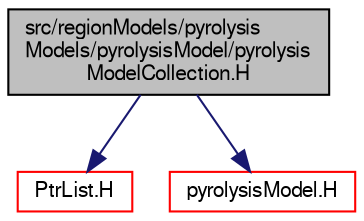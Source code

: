 digraph "src/regionModels/pyrolysisModels/pyrolysisModel/pyrolysisModelCollection.H"
{
  bgcolor="transparent";
  edge [fontname="FreeSans",fontsize="10",labelfontname="FreeSans",labelfontsize="10"];
  node [fontname="FreeSans",fontsize="10",shape=record];
  Node0 [label="src/regionModels/pyrolysis\lModels/pyrolysisModel/pyrolysis\lModelCollection.H",height=0.2,width=0.4,color="black", fillcolor="grey75", style="filled", fontcolor="black"];
  Node0 -> Node1 [color="midnightblue",fontsize="10",style="solid",fontname="FreeSans"];
  Node1 [label="PtrList.H",height=0.2,width=0.4,color="red",URL="$a08717.html"];
  Node0 -> Node53 [color="midnightblue",fontsize="10",style="solid",fontname="FreeSans"];
  Node53 [label="pyrolysisModel.H",height=0.2,width=0.4,color="red",URL="$a14036.html"];
}

